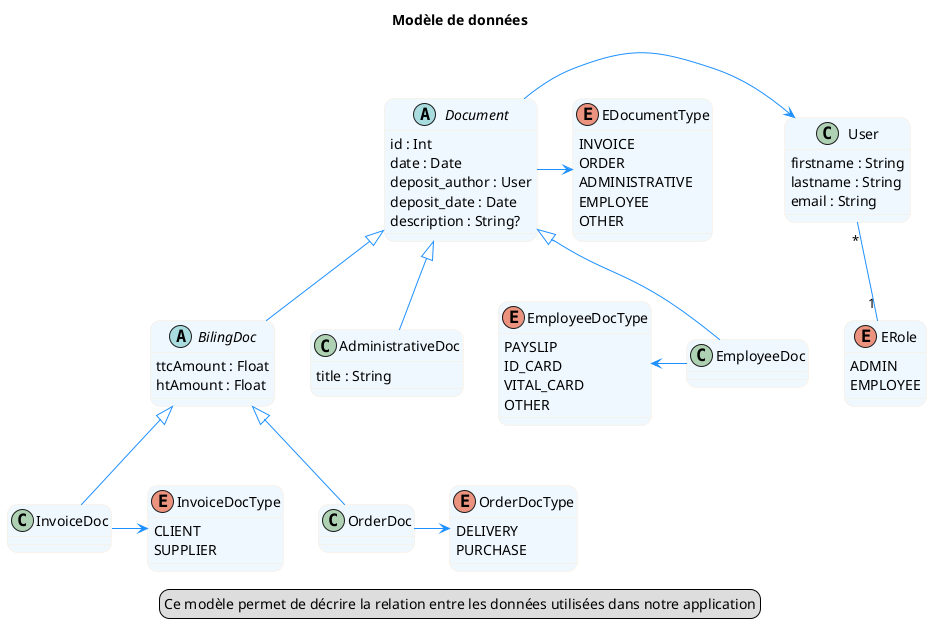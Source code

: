 @startuml Class_Diagramm
skinparam roundcorner 20
skinparam class {
BackgroundColor AliceBlue
ArrowColor DodgerBlue
BorderColor AntiqueWhite
}
skinparam stereotypeCBackgroundColor Chartreuse
skinparam stereotypeABackgroundColor DeepSkyBlue
skinparam stereotypeEBackgroundColor DarkOrchid

title Modèle de données
legend Ce modèle permet de décrire la relation entre les données utilisées dans notre application

class User {
    firstname : String
    lastname : String
    email : String
    
}

enum ERole{
    ADMIN
    EMPLOYEE
}

abstract "Document" as Document{
    id : Int
    date : Date
    deposit_author : User
    deposit_date : Date 
    description : String? 
}

abstract BilingDoc {
    ttcAmount : Float 
    htAmount : Float 
}

class InvoiceDoc 

enum InvoiceDocType {
    CLIENT
    SUPPLIER
}

class OrderDoc 

enum OrderDocType {
    DELIVERY
    PURCHASE
}

class EmployeeDoc

enum EmployeeDocType {
    PAYSLIP
    ID_CARD
    VITAL_CARD
    OTHER
}

class AdministrativeDoc {
    title : String
}

enum EDocumentType{
    INVOICE
    ORDER
    ADMINISTRATIVE
    EMPLOYEE
    OTHER
}

User "*" -- "1" ERole
Document -> User

Document -> EDocumentType
Document <|-- BilingDoc
Document <|-- EmployeeDoc
Document <|-- AdministrativeDoc

BilingDoc <|-- InvoiceDoc
BilingDoc <|-- OrderDoc

InvoiceDoc -> InvoiceDocType
OrderDoc -> OrderDocType
EmployeeDocType <- EmployeeDoc

@enduml